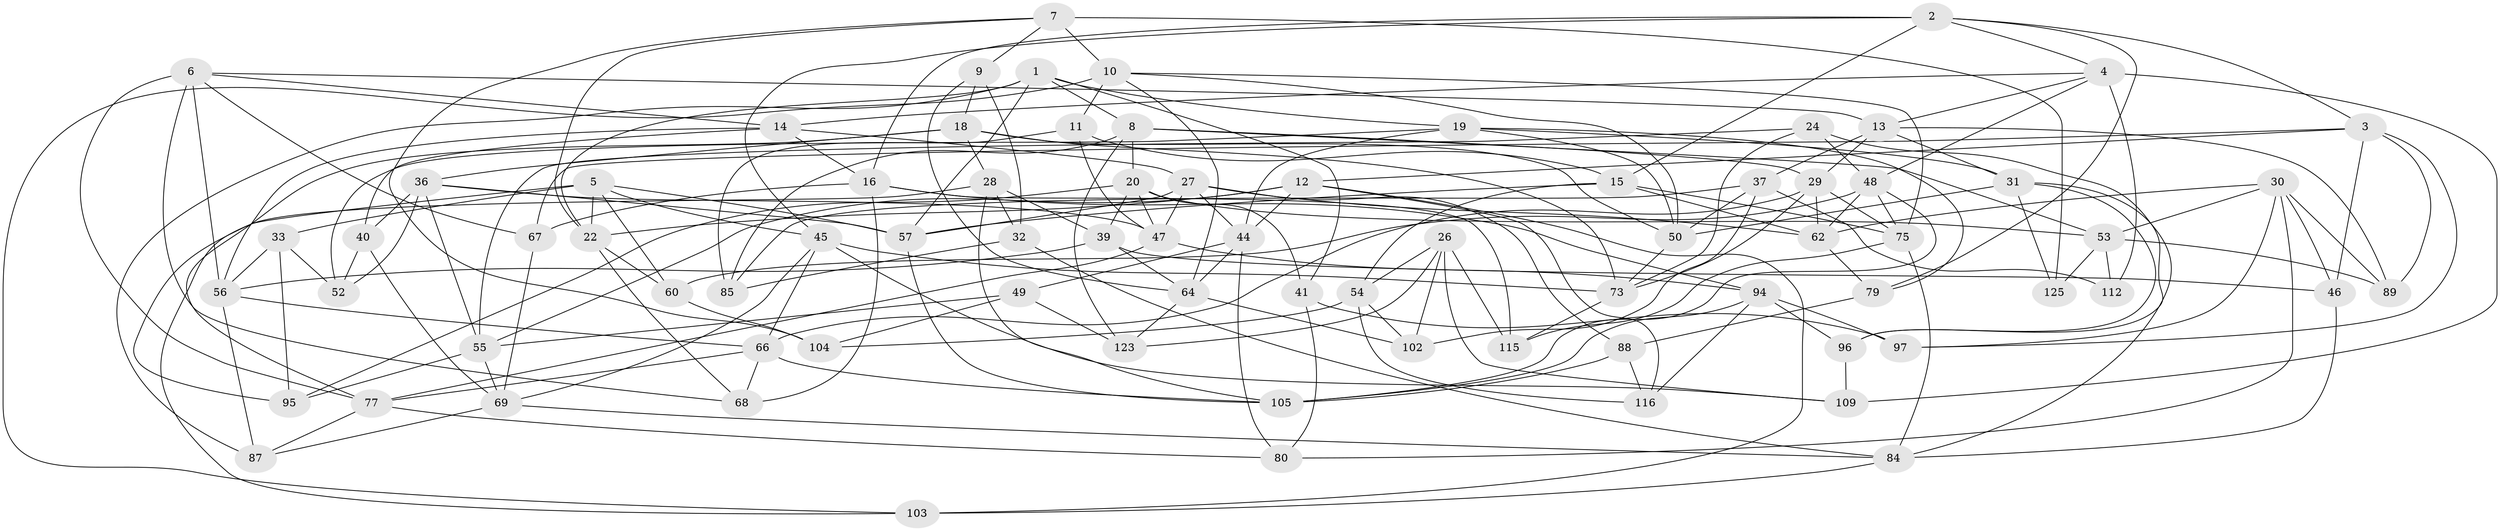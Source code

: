 // Generated by graph-tools (version 1.1) at 2025/52/02/27/25 19:52:32]
// undirected, 78 vertices, 199 edges
graph export_dot {
graph [start="1"]
  node [color=gray90,style=filled];
  1 [super="+117"];
  2 [super="+114"];
  3 [super="+17"];
  4 [super="+90"];
  5 [super="+83"];
  6 [super="+76"];
  7 [super="+110"];
  8 [super="+21"];
  9;
  10 [super="+25"];
  11;
  12 [super="+107"];
  13 [super="+42"];
  14 [super="+23"];
  15 [super="+51"];
  16 [super="+34"];
  18 [super="+72"];
  19 [super="+43"];
  20 [super="+74"];
  22 [super="+63"];
  24;
  26 [super="+98"];
  27 [super="+38"];
  28 [super="+65"];
  29 [super="+101"];
  30 [super="+35"];
  31 [super="+82"];
  32;
  33;
  36 [super="+78"];
  37 [super="+58"];
  39 [super="+70"];
  40;
  41;
  44 [super="+61"];
  45 [super="+106"];
  46;
  47 [super="+92"];
  48 [super="+59"];
  49;
  50 [super="+71"];
  52;
  53 [super="+91"];
  54 [super="+120"];
  55 [super="+122"];
  56 [super="+124"];
  57 [super="+86"];
  60;
  62 [super="+93"];
  64 [super="+81"];
  66 [super="+111"];
  67;
  68;
  69 [super="+113"];
  73 [super="+118"];
  75 [super="+99"];
  77 [super="+100"];
  79;
  80;
  84 [super="+108"];
  85;
  87;
  88;
  89;
  94 [super="+119"];
  95;
  96;
  97;
  102;
  103;
  104;
  105 [super="+121"];
  109;
  112;
  115;
  116;
  123;
  125;
  1 -- 8;
  1 -- 87;
  1 -- 41;
  1 -- 57;
  1 -- 19;
  1 -- 22;
  2 -- 15;
  2 -- 16;
  2 -- 4;
  2 -- 3;
  2 -- 79;
  2 -- 45;
  3 -- 67;
  3 -- 89;
  3 -- 97;
  3 -- 12;
  3 -- 46;
  4 -- 13;
  4 -- 109;
  4 -- 48;
  4 -- 112;
  4 -- 14;
  5 -- 22;
  5 -- 95;
  5 -- 60;
  5 -- 33;
  5 -- 45;
  5 -- 57;
  6 -- 14;
  6 -- 68;
  6 -- 13;
  6 -- 56;
  6 -- 67;
  6 -- 77;
  7 -- 125 [weight=2];
  7 -- 104;
  7 -- 10;
  7 -- 9;
  7 -- 22;
  8 -- 123;
  8 -- 85;
  8 -- 20;
  8 -- 29;
  8 -- 53;
  9 -- 18;
  9 -- 32;
  9 -- 64;
  10 -- 75;
  10 -- 11;
  10 -- 103;
  10 -- 50;
  10 -- 64;
  11 -- 85;
  11 -- 15;
  11 -- 47;
  12 -- 103;
  12 -- 22;
  12 -- 55;
  12 -- 116;
  12 -- 44;
  13 -- 89;
  13 -- 31;
  13 -- 37;
  13 -- 29;
  14 -- 27;
  14 -- 16;
  14 -- 40;
  14 -- 56;
  15 -- 57;
  15 -- 62;
  15 -- 75;
  15 -- 54;
  16 -- 115;
  16 -- 67;
  16 -- 68;
  16 -- 94;
  18 -- 36;
  18 -- 73;
  18 -- 77;
  18 -- 50;
  18 -- 28;
  19 -- 50;
  19 -- 31;
  19 -- 52;
  19 -- 44;
  19 -- 79;
  20 -- 95;
  20 -- 39;
  20 -- 41;
  20 -- 47;
  20 -- 53;
  22 -- 68;
  22 -- 60;
  24 -- 96;
  24 -- 55;
  24 -- 48;
  24 -- 73;
  26 -- 102;
  26 -- 115;
  26 -- 123;
  26 -- 109;
  26 -- 54 [weight=2];
  27 -- 62;
  27 -- 88;
  27 -- 57;
  27 -- 44;
  27 -- 47;
  28 -- 39 [weight=2];
  28 -- 32;
  28 -- 105;
  28 -- 103;
  29 -- 73;
  29 -- 75;
  29 -- 62;
  29 -- 66;
  30 -- 62;
  30 -- 80;
  30 -- 46;
  30 -- 89;
  30 -- 97;
  30 -- 53;
  31 -- 50;
  31 -- 125;
  31 -- 96;
  31 -- 84;
  32 -- 85;
  32 -- 84;
  33 -- 95;
  33 -- 52;
  33 -- 56;
  36 -- 55;
  36 -- 52;
  36 -- 40;
  36 -- 47;
  36 -- 57;
  37 -- 102;
  37 -- 112 [weight=2];
  37 -- 85;
  37 -- 50;
  39 -- 64;
  39 -- 46;
  39 -- 56;
  40 -- 52;
  40 -- 69;
  41 -- 97;
  41 -- 80;
  44 -- 80;
  44 -- 49;
  44 -- 64;
  45 -- 109;
  45 -- 66;
  45 -- 69;
  45 -- 73;
  46 -- 84;
  47 -- 94;
  47 -- 77;
  48 -- 75;
  48 -- 105;
  48 -- 60;
  48 -- 62;
  49 -- 123;
  49 -- 104;
  49 -- 55;
  50 -- 73;
  53 -- 112;
  53 -- 125;
  53 -- 89;
  54 -- 104;
  54 -- 102;
  54 -- 116;
  55 -- 95;
  55 -- 69;
  56 -- 87;
  56 -- 66;
  57 -- 105;
  60 -- 104;
  62 -- 79;
  64 -- 123;
  64 -- 102;
  66 -- 105;
  66 -- 68;
  66 -- 77;
  67 -- 69;
  69 -- 84;
  69 -- 87;
  73 -- 115;
  75 -- 84;
  75 -- 115;
  77 -- 87;
  77 -- 80;
  79 -- 88;
  84 -- 103;
  88 -- 116;
  88 -- 105;
  94 -- 116;
  94 -- 96;
  94 -- 97;
  94 -- 105;
  96 -- 109;
}
